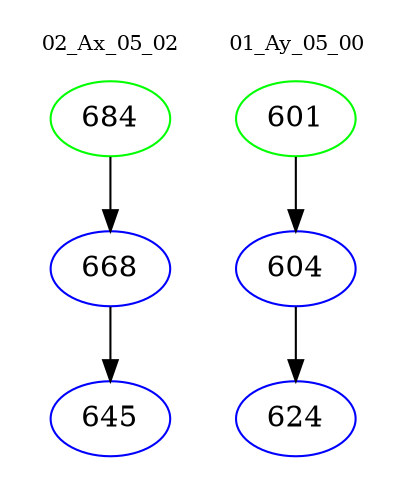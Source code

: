 digraph{
subgraph cluster_0 {
color = white
label = "02_Ax_05_02";
fontsize=10;
T0_684 [label="684", color="green"]
T0_684 -> T0_668 [color="black"]
T0_668 [label="668", color="blue"]
T0_668 -> T0_645 [color="black"]
T0_645 [label="645", color="blue"]
}
subgraph cluster_1 {
color = white
label = "01_Ay_05_00";
fontsize=10;
T1_601 [label="601", color="green"]
T1_601 -> T1_604 [color="black"]
T1_604 [label="604", color="blue"]
T1_604 -> T1_624 [color="black"]
T1_624 [label="624", color="blue"]
}
}
